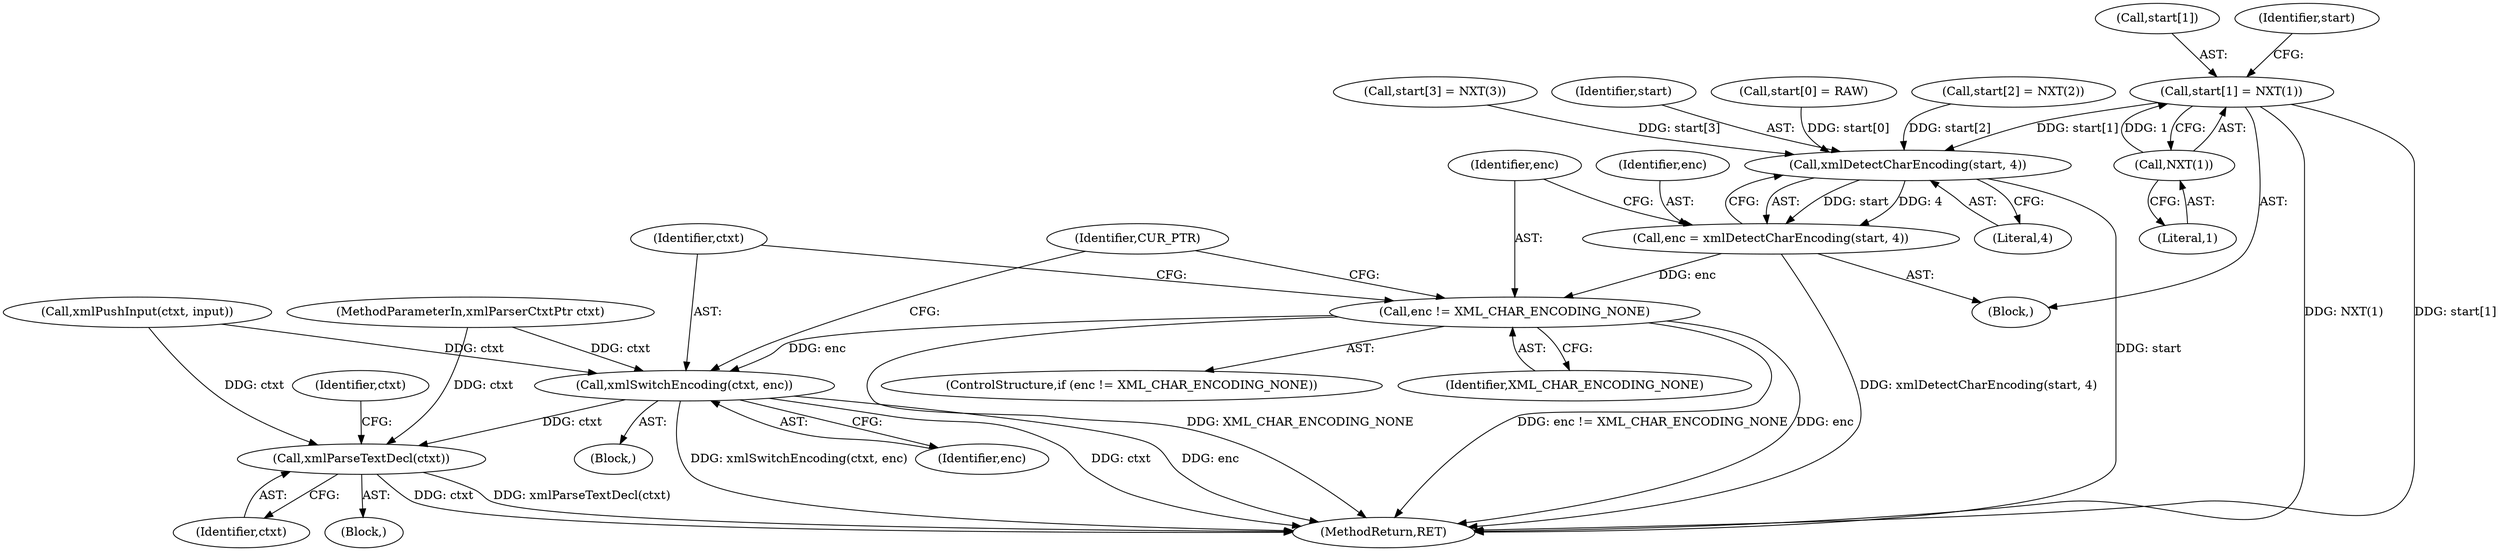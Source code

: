 digraph "0_libxml2_899a5d9f0ed13b8e32449a08a361e0de127dd961@array" {
"1000373" [label="(Call,start[1] = NXT(1))"];
"1000377" [label="(Call,NXT(1))"];
"1000393" [label="(Call,xmlDetectCharEncoding(start, 4))"];
"1000391" [label="(Call,enc = xmlDetectCharEncoding(start, 4))"];
"1000397" [label="(Call,enc != XML_CHAR_ENCODING_NONE)"];
"1000401" [label="(Call,xmlSwitchEncoding(ctxt, enc))"];
"1000417" [label="(Call,xmlParseTextDecl(ctxt))"];
"1000421" [label="(Identifier,ctxt)"];
"1000379" [label="(Call,start[2] = NXT(2))"];
"1000418" [label="(Identifier,ctxt)"];
"1000417" [label="(Call,xmlParseTextDecl(ctxt))"];
"1000398" [label="(Identifier,enc)"];
"1000393" [label="(Call,xmlDetectCharEncoding(start, 4))"];
"1000334" [label="(Call,xmlPushInput(ctxt, input))"];
"1000400" [label="(Block,)"];
"1000416" [label="(Block,)"];
"1000385" [label="(Call,start[3] = NXT(3))"];
"1000374" [label="(Call,start[1])"];
"1000381" [label="(Identifier,start)"];
"1000391" [label="(Call,enc = xmlDetectCharEncoding(start, 4))"];
"1000399" [label="(Identifier,XML_CHAR_ENCODING_NONE)"];
"1000424" [label="(MethodReturn,RET)"];
"1000403" [label="(Identifier,enc)"];
"1000378" [label="(Literal,1)"];
"1000373" [label="(Call,start[1] = NXT(1))"];
"1000395" [label="(Literal,4)"];
"1000401" [label="(Call,xmlSwitchEncoding(ctxt, enc))"];
"1000394" [label="(Identifier,start)"];
"1000396" [label="(ControlStructure,if (enc != XML_CHAR_ENCODING_NONE))"];
"1000402" [label="(Identifier,ctxt)"];
"1000367" [label="(Block,)"];
"1000397" [label="(Call,enc != XML_CHAR_ENCODING_NONE)"];
"1000377" [label="(Call,NXT(1))"];
"1000107" [label="(MethodParameterIn,xmlParserCtxtPtr ctxt)"];
"1000407" [label="(Identifier,CUR_PTR)"];
"1000368" [label="(Call,start[0] = RAW)"];
"1000392" [label="(Identifier,enc)"];
"1000373" -> "1000367"  [label="AST: "];
"1000373" -> "1000377"  [label="CFG: "];
"1000374" -> "1000373"  [label="AST: "];
"1000377" -> "1000373"  [label="AST: "];
"1000381" -> "1000373"  [label="CFG: "];
"1000373" -> "1000424"  [label="DDG: NXT(1)"];
"1000373" -> "1000424"  [label="DDG: start[1]"];
"1000377" -> "1000373"  [label="DDG: 1"];
"1000373" -> "1000393"  [label="DDG: start[1]"];
"1000377" -> "1000378"  [label="CFG: "];
"1000378" -> "1000377"  [label="AST: "];
"1000393" -> "1000391"  [label="AST: "];
"1000393" -> "1000395"  [label="CFG: "];
"1000394" -> "1000393"  [label="AST: "];
"1000395" -> "1000393"  [label="AST: "];
"1000391" -> "1000393"  [label="CFG: "];
"1000393" -> "1000424"  [label="DDG: start"];
"1000393" -> "1000391"  [label="DDG: start"];
"1000393" -> "1000391"  [label="DDG: 4"];
"1000368" -> "1000393"  [label="DDG: start[0]"];
"1000379" -> "1000393"  [label="DDG: start[2]"];
"1000385" -> "1000393"  [label="DDG: start[3]"];
"1000391" -> "1000367"  [label="AST: "];
"1000392" -> "1000391"  [label="AST: "];
"1000398" -> "1000391"  [label="CFG: "];
"1000391" -> "1000424"  [label="DDG: xmlDetectCharEncoding(start, 4)"];
"1000391" -> "1000397"  [label="DDG: enc"];
"1000397" -> "1000396"  [label="AST: "];
"1000397" -> "1000399"  [label="CFG: "];
"1000398" -> "1000397"  [label="AST: "];
"1000399" -> "1000397"  [label="AST: "];
"1000402" -> "1000397"  [label="CFG: "];
"1000407" -> "1000397"  [label="CFG: "];
"1000397" -> "1000424"  [label="DDG: enc != XML_CHAR_ENCODING_NONE"];
"1000397" -> "1000424"  [label="DDG: enc"];
"1000397" -> "1000424"  [label="DDG: XML_CHAR_ENCODING_NONE"];
"1000397" -> "1000401"  [label="DDG: enc"];
"1000401" -> "1000400"  [label="AST: "];
"1000401" -> "1000403"  [label="CFG: "];
"1000402" -> "1000401"  [label="AST: "];
"1000403" -> "1000401"  [label="AST: "];
"1000407" -> "1000401"  [label="CFG: "];
"1000401" -> "1000424"  [label="DDG: xmlSwitchEncoding(ctxt, enc)"];
"1000401" -> "1000424"  [label="DDG: ctxt"];
"1000401" -> "1000424"  [label="DDG: enc"];
"1000334" -> "1000401"  [label="DDG: ctxt"];
"1000107" -> "1000401"  [label="DDG: ctxt"];
"1000401" -> "1000417"  [label="DDG: ctxt"];
"1000417" -> "1000416"  [label="AST: "];
"1000417" -> "1000418"  [label="CFG: "];
"1000418" -> "1000417"  [label="AST: "];
"1000421" -> "1000417"  [label="CFG: "];
"1000417" -> "1000424"  [label="DDG: ctxt"];
"1000417" -> "1000424"  [label="DDG: xmlParseTextDecl(ctxt)"];
"1000334" -> "1000417"  [label="DDG: ctxt"];
"1000107" -> "1000417"  [label="DDG: ctxt"];
}
